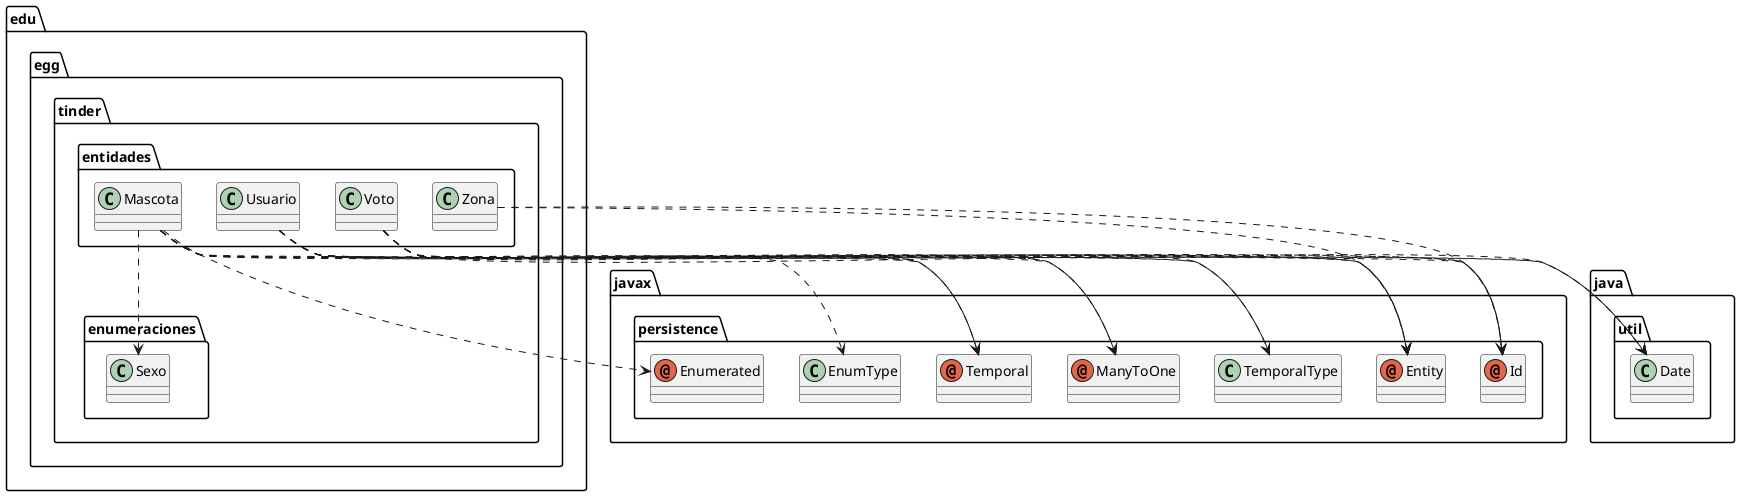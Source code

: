 @startuml
annotation javax.persistence.Entity
annotation javax.persistence.Enumerated
annotation javax.persistence.Id
annotation javax.persistence.ManyToOne
annotation javax.persistence.Temporal
class edu.egg.tinder.entidades.Mascota
class edu.egg.tinder.entidades.Usuario
class edu.egg.tinder.entidades.Voto
class edu.egg.tinder.entidades.Zona
class edu.egg.tinder.enumeraciones.Sexo
class java.util.Date
class javax.persistence.EnumType
class javax.persistence.TemporalType
edu.egg.tinder.entidades.Mascota ..> javax.persistence.Entity
edu.egg.tinder.entidades.Mascota ..> javax.persistence.Enumerated
edu.egg.tinder.entidades.Mascota ..> javax.persistence.Id
edu.egg.tinder.entidades.Mascota ..> javax.persistence.ManyToOne
edu.egg.tinder.entidades.Mascota ..> javax.persistence.Temporal
edu.egg.tinder.entidades.Mascota ..> edu.egg.tinder.enumeraciones.Sexo
edu.egg.tinder.entidades.Mascota ..> java.util.Date
edu.egg.tinder.entidades.Mascota ..> javax.persistence.EnumType
edu.egg.tinder.entidades.Mascota ..> javax.persistence.TemporalType
edu.egg.tinder.entidades.Usuario ..> javax.persistence.Entity
edu.egg.tinder.entidades.Usuario ..> javax.persistence.Id
edu.egg.tinder.entidades.Usuario ..> javax.persistence.ManyToOne
edu.egg.tinder.entidades.Usuario ..> javax.persistence.Temporal
edu.egg.tinder.entidades.Usuario ..> java.util.Date
edu.egg.tinder.entidades.Usuario ..> javax.persistence.TemporalType
edu.egg.tinder.entidades.Voto ..> javax.persistence.Entity
edu.egg.tinder.entidades.Voto ..> javax.persistence.Id
edu.egg.tinder.entidades.Voto ..> javax.persistence.ManyToOne
edu.egg.tinder.entidades.Voto ..> javax.persistence.Temporal
edu.egg.tinder.entidades.Voto ..> java.util.Date
edu.egg.tinder.entidades.Voto ..> javax.persistence.TemporalType
edu.egg.tinder.entidades.Zona ..> javax.persistence.Entity
edu.egg.tinder.entidades.Zona ..> javax.persistence.Id
@enduml